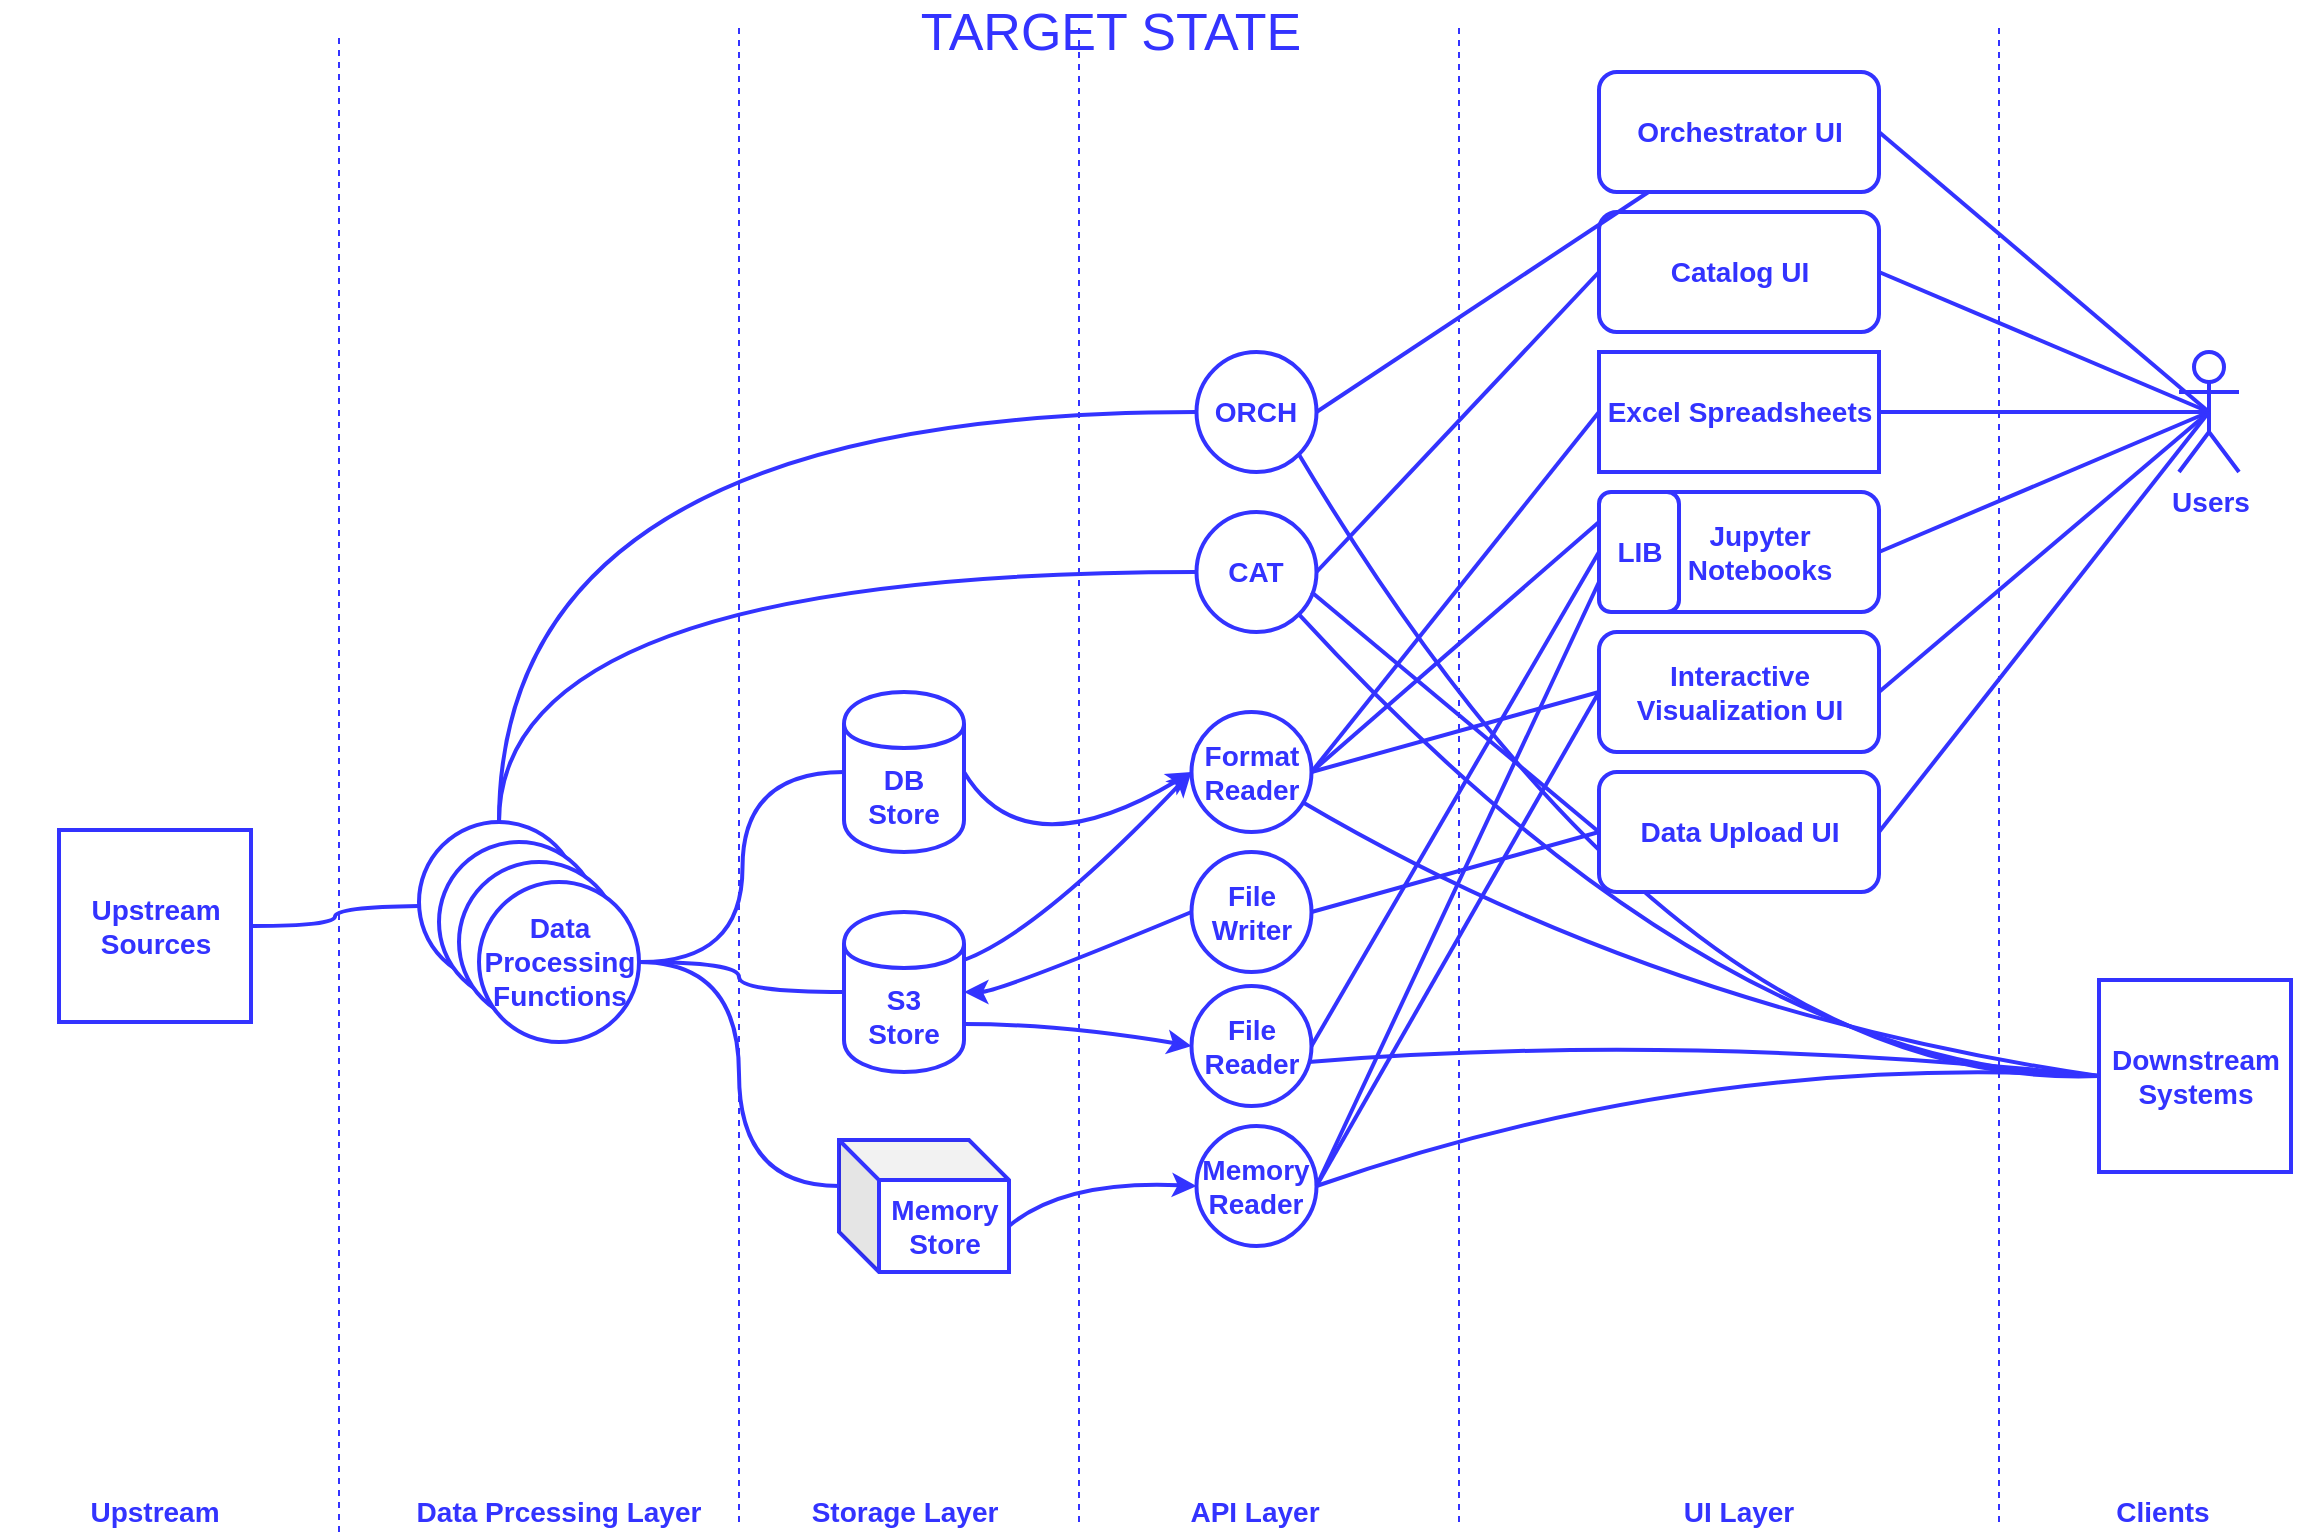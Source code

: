 <mxfile version="12.9.11" type="github">
  <diagram id="r2NSekNp3wbSOlfvAG0S" name="Page-1">
    <mxGraphModel dx="1667" dy="930" grid="1" gridSize="10" guides="1" tooltips="1" connect="1" arrows="1" fold="1" page="1" pageScale="1" pageWidth="1169" pageHeight="827" math="0" shadow="0">
      <root>
        <mxCell id="0" />
        <mxCell id="1" parent="0" />
        <mxCell id="Jqj_em_PHmAIY5iKjUlL-1" value="&lt;div&gt;&lt;font style=&quot;font-size: 14px&quot; color=&quot;#3333FF&quot;&gt;&lt;b&gt;S3 &lt;br&gt;&lt;/b&gt;&lt;/font&gt;&lt;/div&gt;&lt;div&gt;&lt;font style=&quot;font-size: 14px&quot; color=&quot;#3333FF&quot;&gt;&lt;b&gt;Store&lt;/b&gt;&lt;/font&gt;&lt;/div&gt;" style="shape=cylinder;whiteSpace=wrap;html=1;boundedLbl=1;backgroundOutline=1;strokeColor=#3333FF;strokeWidth=2;fillColor=#FFFFFF;" parent="1" vertex="1">
          <mxGeometry x="427" y="460" width="60" height="80" as="geometry" />
        </mxCell>
        <mxCell id="Jqj_em_PHmAIY5iKjUlL-2" value="&lt;div&gt;&lt;font style=&quot;font-size: 14px&quot; color=&quot;#3333FF&quot;&gt;&lt;b&gt;DB&lt;br&gt;&lt;/b&gt;&lt;/font&gt;&lt;/div&gt;&lt;div&gt;&lt;font style=&quot;font-size: 14px&quot; color=&quot;#3333FF&quot;&gt;&lt;b&gt;Store&lt;/b&gt;&lt;/font&gt;&lt;/div&gt;" style="shape=cylinder;whiteSpace=wrap;html=1;boundedLbl=1;backgroundOutline=1;strokeColor=#3333FF;strokeWidth=2;fillColor=#FFFFFF;" parent="1" vertex="1">
          <mxGeometry x="427" y="350" width="60" height="80" as="geometry" />
        </mxCell>
        <mxCell id="Jqj_em_PHmAIY5iKjUlL-3" value="&lt;div&gt;&lt;font style=&quot;font-size: 14px&quot;&gt;&lt;b&gt;&lt;font style=&quot;font-size: 14px&quot; color=&quot;#3333FF&quot;&gt;Format&lt;br&gt;&lt;/font&gt;&lt;/b&gt;&lt;/font&gt;&lt;/div&gt;&lt;div&gt;&lt;font style=&quot;font-size: 14px&quot;&gt;&lt;b&gt;&lt;font style=&quot;font-size: 14px&quot; color=&quot;#3333FF&quot;&gt;Reader &lt;br&gt;&lt;/font&gt;&lt;/b&gt;&lt;/font&gt;&lt;/div&gt;" style="ellipse;whiteSpace=wrap;html=1;aspect=fixed;strokeColor=#3333FF;strokeWidth=2;fillColor=#FFFFFF;" parent="1" vertex="1">
          <mxGeometry x="600.75" y="360" width="60" height="60" as="geometry" />
        </mxCell>
        <mxCell id="Jqj_em_PHmAIY5iKjUlL-4" value="&lt;div style=&quot;font-size: 14px&quot;&gt;&lt;font style=&quot;font-size: 14px&quot;&gt;&lt;b&gt;&lt;font style=&quot;font-size: 14px&quot; color=&quot;#3333FF&quot;&gt;Memory&lt;/font&gt;&lt;/b&gt;&lt;/font&gt;&lt;/div&gt;&lt;div style=&quot;font-size: 14px&quot;&gt;&lt;font style=&quot;font-size: 14px&quot;&gt;&lt;b&gt;&lt;font style=&quot;font-size: 14px&quot; color=&quot;#3333FF&quot;&gt;Store&lt;br&gt;&lt;/font&gt;&lt;/b&gt;&lt;/font&gt;&lt;/div&gt;" style="shape=cube;whiteSpace=wrap;html=1;boundedLbl=1;backgroundOutline=1;darkOpacity=0.05;darkOpacity2=0.1;strokeColor=#3333FF;strokeWidth=2;fillColor=#FFFFFF;" parent="1" vertex="1">
          <mxGeometry x="424.5" y="574" width="85" height="66" as="geometry" />
        </mxCell>
        <mxCell id="Jqj_em_PHmAIY5iKjUlL-5" value="&lt;div&gt;&lt;font style=&quot;font-size: 14px&quot;&gt;&lt;b&gt;&lt;font style=&quot;font-size: 14px&quot; color=&quot;#3333FF&quot;&gt;File&lt;/font&gt;&lt;/b&gt;&lt;/font&gt;&lt;/div&gt;&lt;div&gt;&lt;font style=&quot;font-size: 14px&quot;&gt;&lt;b&gt;&lt;font style=&quot;font-size: 14px&quot; color=&quot;#3333FF&quot;&gt;Reader&lt;/font&gt;&lt;/b&gt;&lt;/font&gt;&lt;/div&gt;" style="ellipse;whiteSpace=wrap;html=1;aspect=fixed;strokeColor=#3333FF;strokeWidth=2;fillColor=#FFFFFF;" parent="1" vertex="1">
          <mxGeometry x="600.75" y="497" width="60" height="60" as="geometry" />
        </mxCell>
        <mxCell id="Jqj_em_PHmAIY5iKjUlL-6" value="&lt;div&gt;&lt;font style=&quot;font-size: 14px&quot;&gt;&lt;b&gt;&lt;font style=&quot;font-size: 14px&quot; color=&quot;#3333FF&quot;&gt;Memory&lt;/font&gt;&lt;/b&gt;&lt;/font&gt;&lt;/div&gt;&lt;div&gt;&lt;font style=&quot;font-size: 14px&quot;&gt;&lt;b&gt;&lt;font style=&quot;font-size: 14px&quot; color=&quot;#3333FF&quot;&gt;Reader&lt;/font&gt;&lt;/b&gt;&lt;/font&gt;&lt;/div&gt;" style="ellipse;whiteSpace=wrap;html=1;aspect=fixed;strokeColor=#3333FF;strokeWidth=2;fillColor=#FFFFFF;" parent="1" vertex="1">
          <mxGeometry x="603.25" y="567" width="60" height="60" as="geometry" />
        </mxCell>
        <mxCell id="Jqj_em_PHmAIY5iKjUlL-7" value="" style="endArrow=classic;html=1;exitX=1;exitY=0.5;exitDx=0;exitDy=0;entryX=0;entryY=0.5;entryDx=0;entryDy=0;strokeColor=#3333FF;strokeWidth=2;curved=1;" parent="1" source="Jqj_em_PHmAIY5iKjUlL-2" target="Jqj_em_PHmAIY5iKjUlL-3" edge="1">
          <mxGeometry width="50" height="50" relative="1" as="geometry">
            <mxPoint x="587" y="630" as="sourcePoint" />
            <mxPoint x="637" y="580" as="targetPoint" />
            <Array as="points">
              <mxPoint x="517" y="440" />
            </Array>
          </mxGeometry>
        </mxCell>
        <mxCell id="Jqj_em_PHmAIY5iKjUlL-8" value="" style="endArrow=classic;html=1;exitX=1;exitY=0.3;exitDx=0;exitDy=0;entryX=0;entryY=0.5;entryDx=0;entryDy=0;strokeColor=#3333FF;strokeWidth=2;curved=1;" parent="1" source="Jqj_em_PHmAIY5iKjUlL-1" target="Jqj_em_PHmAIY5iKjUlL-3" edge="1">
          <mxGeometry width="50" height="50" relative="1" as="geometry">
            <mxPoint x="497" y="400" as="sourcePoint" />
            <mxPoint x="577" y="480" as="targetPoint" />
            <Array as="points">
              <mxPoint x="524.5" y="470" />
            </Array>
          </mxGeometry>
        </mxCell>
        <mxCell id="Jqj_em_PHmAIY5iKjUlL-10" value="" style="endArrow=classic;html=1;exitX=1;exitY=0.7;exitDx=0;exitDy=0;entryX=0;entryY=0.5;entryDx=0;entryDy=0;strokeColor=#3333FF;strokeWidth=2;curved=1;" parent="1" source="Jqj_em_PHmAIY5iKjUlL-1" target="Jqj_em_PHmAIY5iKjUlL-5" edge="1">
          <mxGeometry width="50" height="50" relative="1" as="geometry">
            <mxPoint x="497" y="500" as="sourcePoint" />
            <mxPoint x="577" y="480" as="targetPoint" />
            <Array as="points">
              <mxPoint x="534.5" y="516" />
            </Array>
          </mxGeometry>
        </mxCell>
        <mxCell id="Jqj_em_PHmAIY5iKjUlL-13" value="" style="endArrow=classic;html=1;exitX=0;exitY=0;exitDx=85;exitDy=43;entryX=0;entryY=0.5;entryDx=0;entryDy=0;strokeColor=#3333FF;strokeWidth=2;exitPerimeter=0;curved=1;" parent="1" source="Jqj_em_PHmAIY5iKjUlL-4" target="Jqj_em_PHmAIY5iKjUlL-6" edge="1">
          <mxGeometry width="50" height="50" relative="1" as="geometry">
            <mxPoint x="497" y="530" as="sourcePoint" />
            <mxPoint x="597" y="524" as="targetPoint" />
            <Array as="points">
              <mxPoint x="537" y="594" />
            </Array>
          </mxGeometry>
        </mxCell>
        <mxCell id="Jqj_em_PHmAIY5iKjUlL-14" value="&lt;font color=&quot;#3333FF&quot;&gt;&lt;b&gt;&lt;font style=&quot;font-size: 14px&quot;&gt;ORCH&lt;/font&gt;&lt;/b&gt;&lt;/font&gt;" style="ellipse;whiteSpace=wrap;html=1;aspect=fixed;strokeColor=#3333FF;strokeWidth=2;fillColor=#FFFFFF;" parent="1" vertex="1">
          <mxGeometry x="603.25" y="180" width="60" height="60" as="geometry" />
        </mxCell>
        <mxCell id="Jqj_em_PHmAIY5iKjUlL-15" value="&lt;div&gt;&lt;font style=&quot;font-size: 14px&quot;&gt;&lt;b&gt;&lt;font style=&quot;font-size: 14px&quot; color=&quot;#3333FF&quot;&gt;CAT&lt;/font&gt;&lt;/b&gt;&lt;/font&gt;&lt;/div&gt;" style="ellipse;whiteSpace=wrap;html=1;aspect=fixed;strokeColor=#3333FF;strokeWidth=2;fillColor=#FFFFFF;" parent="1" vertex="1">
          <mxGeometry x="603.25" y="260" width="60" height="60" as="geometry" />
        </mxCell>
        <mxCell id="Jqj_em_PHmAIY5iKjUlL-16" value="&lt;font color=&quot;#3333FF&quot;&gt;&lt;b&gt;&lt;font style=&quot;font-size: 14px&quot;&gt;Orchestrator UI&lt;/font&gt;&lt;/b&gt;&lt;/font&gt;" style="rounded=1;whiteSpace=wrap;html=1;strokeColor=#3333FF;strokeWidth=2;fillColor=#FFFFFF;" parent="1" vertex="1">
          <mxGeometry x="804.5" y="40" width="140" height="60" as="geometry" />
        </mxCell>
        <mxCell id="Jqj_em_PHmAIY5iKjUlL-17" value="&lt;font color=&quot;#3333FF&quot;&gt;&lt;b&gt;&lt;font style=&quot;font-size: 14px&quot;&gt;Catalog UI&lt;/font&gt;&lt;/b&gt;&lt;/font&gt;" style="rounded=1;whiteSpace=wrap;html=1;strokeColor=#3333FF;strokeWidth=2;fillColor=#FFFFFF;" parent="1" vertex="1">
          <mxGeometry x="804.5" y="110" width="140" height="60" as="geometry" />
        </mxCell>
        <mxCell id="Jqj_em_PHmAIY5iKjUlL-18" value="&lt;font size=&quot;1&quot; color=&quot;#3333FF&quot;&gt;&lt;b style=&quot;font-size: 14px&quot;&gt;Users&lt;/b&gt;&lt;/font&gt;" style="shape=umlActor;verticalLabelPosition=bottom;labelBackgroundColor=#ffffff;verticalAlign=top;html=1;strokeColor=#3333FF;strokeWidth=2;fillColor=#FFFFFF;" parent="1" vertex="1">
          <mxGeometry x="1094.5" y="180" width="30" height="60" as="geometry" />
        </mxCell>
        <mxCell id="Jqj_em_PHmAIY5iKjUlL-19" value="" style="endArrow=none;html=1;strokeColor=#3333FF;strokeWidth=2;exitX=1;exitY=0.5;exitDx=0;exitDy=0;endFill=0;" parent="1" source="Jqj_em_PHmAIY5iKjUlL-14" target="Jqj_em_PHmAIY5iKjUlL-16" edge="1">
          <mxGeometry width="50" height="50" relative="1" as="geometry">
            <mxPoint x="654.5" y="640" as="sourcePoint" />
            <mxPoint x="704.5" y="590" as="targetPoint" />
          </mxGeometry>
        </mxCell>
        <mxCell id="Jqj_em_PHmAIY5iKjUlL-20" value="" style="endArrow=none;html=1;strokeColor=#3333FF;strokeWidth=2;exitX=1;exitY=0.5;exitDx=0;exitDy=0;entryX=0;entryY=0.5;entryDx=0;entryDy=0;endFill=0;" parent="1" source="Jqj_em_PHmAIY5iKjUlL-15" target="Jqj_em_PHmAIY5iKjUlL-17" edge="1">
          <mxGeometry width="50" height="50" relative="1" as="geometry">
            <mxPoint x="657" y="230" as="sourcePoint" />
            <mxPoint x="717" y="230" as="targetPoint" />
          </mxGeometry>
        </mxCell>
        <mxCell id="Jqj_em_PHmAIY5iKjUlL-21" value="" style="endArrow=none;html=1;strokeColor=#3333FF;strokeWidth=2;exitX=1;exitY=0.5;exitDx=0;exitDy=0;entryX=0.5;entryY=0.5;entryDx=0;entryDy=0;entryPerimeter=0;" parent="1" source="Jqj_em_PHmAIY5iKjUlL-16" target="Jqj_em_PHmAIY5iKjUlL-18" edge="1">
          <mxGeometry width="50" height="50" relative="1" as="geometry">
            <mxPoint x="654.5" y="640" as="sourcePoint" />
            <mxPoint x="704.5" y="590" as="targetPoint" />
          </mxGeometry>
        </mxCell>
        <mxCell id="Jqj_em_PHmAIY5iKjUlL-22" value="" style="endArrow=none;html=1;strokeColor=#3333FF;strokeWidth=2;exitX=1;exitY=0.5;exitDx=0;exitDy=0;entryX=0.5;entryY=0.5;entryDx=0;entryDy=0;entryPerimeter=0;" parent="1" source="Jqj_em_PHmAIY5iKjUlL-17" target="Jqj_em_PHmAIY5iKjUlL-18" edge="1">
          <mxGeometry width="50" height="50" relative="1" as="geometry">
            <mxPoint x="837" y="230" as="sourcePoint" />
            <mxPoint x="1014.5" y="258" as="targetPoint" />
          </mxGeometry>
        </mxCell>
        <mxCell id="Jqj_em_PHmAIY5iKjUlL-23" value="&lt;font style=&quot;font-size: 14px&quot; color=&quot;#3333FF&quot;&gt;&lt;b&gt;Interactive Visualization UI&lt;br&gt;&lt;/b&gt;&lt;/font&gt;" style="rounded=1;whiteSpace=wrap;html=1;strokeColor=#3333FF;strokeWidth=2;fillColor=#FFFFFF;" parent="1" vertex="1">
          <mxGeometry x="804.5" y="320" width="140" height="60" as="geometry" />
        </mxCell>
        <mxCell id="Jqj_em_PHmAIY5iKjUlL-24" value="&lt;font style=&quot;font-size: 14px&quot; color=&quot;#3333FF&quot;&gt;&lt;b&gt;Jupyter Notebooks&lt;/b&gt;&lt;/font&gt;" style="rounded=1;whiteSpace=wrap;html=1;strokeColor=#3333FF;strokeWidth=2;fillColor=#FFFFFF;" parent="1" vertex="1">
          <mxGeometry x="824.5" y="250" width="120" height="60" as="geometry" />
        </mxCell>
        <mxCell id="Jqj_em_PHmAIY5iKjUlL-25" value="&lt;font color=&quot;#3333FF&quot;&gt;&lt;b&gt;&lt;font style=&quot;font-size: 14px&quot;&gt;LIB&lt;/font&gt;&lt;/b&gt;&lt;/font&gt;" style="rounded=1;whiteSpace=wrap;html=1;strokeColor=#3333FF;strokeWidth=2;fillColor=#FFFFFF;" parent="1" vertex="1">
          <mxGeometry x="804.5" y="250" width="40" height="60" as="geometry" />
        </mxCell>
        <mxCell id="Jqj_em_PHmAIY5iKjUlL-27" value="" style="endArrow=none;html=1;strokeColor=#3333FF;strokeWidth=2;exitX=1;exitY=0.5;exitDx=0;exitDy=0;entryX=0;entryY=0.5;entryDx=0;entryDy=0;endFill=0;" parent="1" source="Jqj_em_PHmAIY5iKjUlL-5" target="Jqj_em_PHmAIY5iKjUlL-25" edge="1">
          <mxGeometry width="50" height="50" relative="1" as="geometry">
            <mxPoint x="654.5" y="620" as="sourcePoint" />
            <mxPoint x="704.5" y="570" as="targetPoint" />
          </mxGeometry>
        </mxCell>
        <mxCell id="Jqj_em_PHmAIY5iKjUlL-28" value="" style="endArrow=none;html=1;strokeColor=#3333FF;strokeWidth=2;exitX=1;exitY=0.5;exitDx=0;exitDy=0;entryX=0;entryY=0.75;entryDx=0;entryDy=0;endFill=0;" parent="1" source="Jqj_em_PHmAIY5iKjUlL-6" target="Jqj_em_PHmAIY5iKjUlL-25" edge="1">
          <mxGeometry width="50" height="50" relative="1" as="geometry">
            <mxPoint x="657" y="510" as="sourcePoint" />
            <mxPoint x="704.5" y="520" as="targetPoint" />
          </mxGeometry>
        </mxCell>
        <mxCell id="Jqj_em_PHmAIY5iKjUlL-30" value="" style="endArrow=none;html=1;strokeColor=#3333FF;strokeWidth=2;entryX=0;entryY=0.25;entryDx=0;entryDy=0;exitX=1;exitY=0.5;exitDx=0;exitDy=0;endFill=0;" parent="1" source="Jqj_em_PHmAIY5iKjUlL-3" target="Jqj_em_PHmAIY5iKjUlL-25" edge="1">
          <mxGeometry width="50" height="50" relative="1" as="geometry">
            <mxPoint x="649.5" y="428" as="sourcePoint" />
            <mxPoint x="704.5" y="570" as="targetPoint" />
          </mxGeometry>
        </mxCell>
        <mxCell id="Jqj_em_PHmAIY5iKjUlL-31" value="" style="endArrow=none;html=1;strokeColor=#3333FF;strokeWidth=2;exitX=1;exitY=0.5;exitDx=0;exitDy=0;entryX=0;entryY=0.5;entryDx=0;entryDy=0;endFill=0;" parent="1" source="Jqj_em_PHmAIY5iKjUlL-3" target="Jqj_em_PHmAIY5iKjUlL-23" edge="1">
          <mxGeometry width="50" height="50" relative="1" as="geometry">
            <mxPoint x="654.5" y="620" as="sourcePoint" />
            <mxPoint x="704.5" y="570" as="targetPoint" />
          </mxGeometry>
        </mxCell>
        <mxCell id="Jqj_em_PHmAIY5iKjUlL-32" value="" style="endArrow=none;html=1;strokeColor=#3333FF;strokeWidth=2;exitX=1;exitY=0.5;exitDx=0;exitDy=0;entryX=0;entryY=0.5;entryDx=0;entryDy=0;endFill=0;" parent="1" source="Jqj_em_PHmAIY5iKjUlL-6" target="Jqj_em_PHmAIY5iKjUlL-23" edge="1">
          <mxGeometry width="50" height="50" relative="1" as="geometry">
            <mxPoint x="654.5" y="620" as="sourcePoint" />
            <mxPoint x="704.5" y="570" as="targetPoint" />
          </mxGeometry>
        </mxCell>
        <mxCell id="Jqj_em_PHmAIY5iKjUlL-34" value="&lt;font size=&quot;1&quot; color=&quot;#3333FF&quot;&gt;&lt;b style=&quot;font-size: 14px&quot;&gt;Excel Spreadsheets&lt;/b&gt;&lt;/font&gt;" style="rounded=0;whiteSpace=wrap;html=1;strokeColor=#3333FF;strokeWidth=2;fillColor=#FFFFFF;" parent="1" vertex="1">
          <mxGeometry x="804.5" y="180" width="140" height="60" as="geometry" />
        </mxCell>
        <mxCell id="Jqj_em_PHmAIY5iKjUlL-35" value="" style="endArrow=none;html=1;strokeColor=#3333FF;strokeWidth=2;exitX=1;exitY=0.5;exitDx=0;exitDy=0;entryX=0;entryY=0.5;entryDx=0;entryDy=0;endFill=0;" parent="1" source="Jqj_em_PHmAIY5iKjUlL-3" target="Jqj_em_PHmAIY5iKjUlL-34" edge="1">
          <mxGeometry width="50" height="50" relative="1" as="geometry">
            <mxPoint x="654.5" y="620" as="sourcePoint" />
            <mxPoint x="704.5" y="570" as="targetPoint" />
          </mxGeometry>
        </mxCell>
        <mxCell id="Jqj_em_PHmAIY5iKjUlL-37" value="" style="endArrow=none;html=1;strokeColor=#3333FF;strokeWidth=2;entryX=1;entryY=0.5;entryDx=0;entryDy=0;exitX=0.5;exitY=0.5;exitDx=0;exitDy=0;exitPerimeter=0;" parent="1" source="Jqj_em_PHmAIY5iKjUlL-18" target="Jqj_em_PHmAIY5iKjUlL-34" edge="1">
          <mxGeometry width="50" height="50" relative="1" as="geometry">
            <mxPoint x="654.5" y="620" as="sourcePoint" />
            <mxPoint x="704.5" y="570" as="targetPoint" />
          </mxGeometry>
        </mxCell>
        <mxCell id="Jqj_em_PHmAIY5iKjUlL-38" value="" style="endArrow=none;html=1;strokeColor=#3333FF;strokeWidth=2;entryX=1;entryY=0.5;entryDx=0;entryDy=0;exitX=0.5;exitY=0.5;exitDx=0;exitDy=0;exitPerimeter=0;" parent="1" target="Jqj_em_PHmAIY5iKjUlL-24" edge="1" source="Jqj_em_PHmAIY5iKjUlL-18">
          <mxGeometry width="50" height="50" relative="1" as="geometry">
            <mxPoint x="1094.5" y="410" as="sourcePoint" />
            <mxPoint x="894.5" y="420" as="targetPoint" />
          </mxGeometry>
        </mxCell>
        <mxCell id="Jqj_em_PHmAIY5iKjUlL-39" value="" style="endArrow=none;html=1;strokeColor=#3333FF;strokeWidth=2;entryX=1;entryY=0.5;entryDx=0;entryDy=0;exitX=0.5;exitY=0.5;exitDx=0;exitDy=0;exitPerimeter=0;" parent="1" target="Jqj_em_PHmAIY5iKjUlL-23" edge="1" source="Jqj_em_PHmAIY5iKjUlL-18">
          <mxGeometry width="50" height="50" relative="1" as="geometry">
            <mxPoint x="1104.5" y="330" as="sourcePoint" />
            <mxPoint x="904.5" y="430" as="targetPoint" />
          </mxGeometry>
        </mxCell>
        <mxCell id="fJw50IXRXmYTmHG4fuBE-7" value="&lt;div&gt;&lt;font size=&quot;1&quot; color=&quot;#3333FF&quot;&gt;&lt;b style=&quot;font-size: 14px&quot;&gt;Downstream&lt;/b&gt;&lt;/font&gt;&lt;/div&gt;&lt;div&gt;&lt;font size=&quot;1&quot; color=&quot;#3333FF&quot;&gt;&lt;b style=&quot;font-size: 14px&quot;&gt;Systems&lt;/b&gt;&lt;/font&gt;&lt;/div&gt;" style="whiteSpace=wrap;html=1;aspect=fixed;strokeColor=#3333FF;strokeWidth=2;fillColor=#FFFFFF;" vertex="1" parent="1">
          <mxGeometry x="1054.5" y="494" width="96" height="96" as="geometry" />
        </mxCell>
        <mxCell id="fJw50IXRXmYTmHG4fuBE-11" value="" style="endArrow=none;html=1;strokeColor=#3333FF;strokeWidth=2;entryX=0;entryY=0.5;entryDx=0;entryDy=0;curved=1;endFill=0;" edge="1" parent="1" source="Jqj_em_PHmAIY5iKjUlL-3" target="fJw50IXRXmYTmHG4fuBE-7">
          <mxGeometry width="50" height="50" relative="1" as="geometry">
            <mxPoint x="624.5" y="500" as="sourcePoint" />
            <mxPoint x="674.5" y="450" as="targetPoint" />
            <Array as="points">
              <mxPoint x="834.5" y="510" />
            </Array>
          </mxGeometry>
        </mxCell>
        <mxCell id="fJw50IXRXmYTmHG4fuBE-12" value="" style="endArrow=none;html=1;strokeColor=#3333FF;strokeWidth=2;entryX=0;entryY=0.5;entryDx=0;entryDy=0;curved=1;exitX=0.975;exitY=0.633;exitDx=0;exitDy=0;exitPerimeter=0;endFill=0;" edge="1" parent="1" source="Jqj_em_PHmAIY5iKjUlL-5" target="fJw50IXRXmYTmHG4fuBE-7">
          <mxGeometry width="50" height="50" relative="1" as="geometry">
            <mxPoint x="651.811" y="432.414" as="sourcePoint" />
            <mxPoint x="1064.5" y="549" as="targetPoint" />
            <Array as="points">
              <mxPoint x="844.5" y="520" />
            </Array>
          </mxGeometry>
        </mxCell>
        <mxCell id="fJw50IXRXmYTmHG4fuBE-13" value="" style="endArrow=none;html=1;strokeColor=#3333FF;strokeWidth=2;entryX=0;entryY=0.5;entryDx=0;entryDy=0;curved=1;exitX=1;exitY=0.5;exitDx=0;exitDy=0;endFill=0;" edge="1" parent="1" source="Jqj_em_PHmAIY5iKjUlL-6" target="fJw50IXRXmYTmHG4fuBE-7">
          <mxGeometry width="50" height="50" relative="1" as="geometry">
            <mxPoint x="661.811" y="442.414" as="sourcePoint" />
            <mxPoint x="1074.5" y="559" as="targetPoint" />
            <Array as="points">
              <mxPoint x="854.5" y="530" />
            </Array>
          </mxGeometry>
        </mxCell>
        <mxCell id="fJw50IXRXmYTmHG4fuBE-14" value="" style="endArrow=none;html=1;strokeColor=#3333FF;strokeWidth=2;curved=1;exitX=1;exitY=1;exitDx=0;exitDy=0;entryX=0;entryY=0.5;entryDx=0;entryDy=0;endFill=0;" edge="1" parent="1" source="Jqj_em_PHmAIY5iKjUlL-15" target="fJw50IXRXmYTmHG4fuBE-7">
          <mxGeometry width="50" height="50" relative="1" as="geometry">
            <mxPoint x="671.811" y="452.414" as="sourcePoint" />
            <mxPoint x="1044.5" y="540" as="targetPoint" />
            <Array as="points">
              <mxPoint x="864.5" y="540" />
            </Array>
          </mxGeometry>
        </mxCell>
        <mxCell id="fJw50IXRXmYTmHG4fuBE-15" value="" style="endArrow=none;html=1;strokeColor=#3333FF;strokeWidth=2;curved=1;exitX=1;exitY=1;exitDx=0;exitDy=0;entryX=0;entryY=0.5;entryDx=0;entryDy=0;endFill=0;" edge="1" parent="1" source="Jqj_em_PHmAIY5iKjUlL-14" target="fJw50IXRXmYTmHG4fuBE-7">
          <mxGeometry width="50" height="50" relative="1" as="geometry">
            <mxPoint x="681.811" y="462.414" as="sourcePoint" />
            <mxPoint x="1044.5" y="540" as="targetPoint" />
            <Array as="points">
              <mxPoint x="844.5" y="550" />
            </Array>
          </mxGeometry>
        </mxCell>
        <mxCell id="fJw50IXRXmYTmHG4fuBE-22" value="&lt;font style=&quot;font-size: 14px&quot; color=&quot;#3333FF&quot;&gt;&lt;b&gt;Data Upload UI&lt;br&gt;&lt;/b&gt;&lt;/font&gt;" style="rounded=1;whiteSpace=wrap;html=1;strokeColor=#3333FF;strokeWidth=2;fillColor=#FFFFFF;" vertex="1" parent="1">
          <mxGeometry x="804.5" y="390" width="140" height="60" as="geometry" />
        </mxCell>
        <mxCell id="fJw50IXRXmYTmHG4fuBE-23" value="&lt;div&gt;&lt;font style=&quot;font-size: 14px&quot;&gt;&lt;b&gt;&lt;font style=&quot;font-size: 14px&quot; color=&quot;#3333FF&quot;&gt;File Writer&lt;br&gt;&lt;/font&gt;&lt;/b&gt;&lt;/font&gt;&lt;/div&gt;" style="ellipse;whiteSpace=wrap;html=1;aspect=fixed;strokeColor=#3333FF;strokeWidth=2;fillColor=#FFFFFF;" vertex="1" parent="1">
          <mxGeometry x="600.75" y="430" width="60" height="60" as="geometry" />
        </mxCell>
        <mxCell id="fJw50IXRXmYTmHG4fuBE-24" value="" style="endArrow=classic;html=1;strokeColor=#3333FF;strokeWidth=2;exitX=0;exitY=0.5;exitDx=0;exitDy=0;entryX=1;entryY=0.5;entryDx=0;entryDy=0;curved=1;" edge="1" parent="1" source="fJw50IXRXmYTmHG4fuBE-23" target="Jqj_em_PHmAIY5iKjUlL-1">
          <mxGeometry width="50" height="50" relative="1" as="geometry">
            <mxPoint x="624.5" y="500" as="sourcePoint" />
            <mxPoint x="674.5" y="450" as="targetPoint" />
            <Array as="points">
              <mxPoint x="504.5" y="500" />
            </Array>
          </mxGeometry>
        </mxCell>
        <mxCell id="fJw50IXRXmYTmHG4fuBE-25" value="" style="endArrow=none;html=1;strokeColor=#3333FF;strokeWidth=2;entryX=0;entryY=0.5;entryDx=0;entryDy=0;exitX=1;exitY=0.5;exitDx=0;exitDy=0;" edge="1" parent="1" source="fJw50IXRXmYTmHG4fuBE-23" target="fJw50IXRXmYTmHG4fuBE-22">
          <mxGeometry width="50" height="50" relative="1" as="geometry">
            <mxPoint x="624.5" y="500" as="sourcePoint" />
            <mxPoint x="674.5" y="450" as="targetPoint" />
          </mxGeometry>
        </mxCell>
        <mxCell id="fJw50IXRXmYTmHG4fuBE-26" value="" style="endArrow=none;html=1;strokeColor=#3333FF;strokeWidth=2;entryX=0;entryY=0.5;entryDx=0;entryDy=0;exitX=0.958;exitY=0.667;exitDx=0;exitDy=0;exitPerimeter=0;" edge="1" parent="1" source="Jqj_em_PHmAIY5iKjUlL-15" target="fJw50IXRXmYTmHG4fuBE-22">
          <mxGeometry width="50" height="50" relative="1" as="geometry">
            <mxPoint x="624.5" y="500" as="sourcePoint" />
            <mxPoint x="674.5" y="450" as="targetPoint" />
          </mxGeometry>
        </mxCell>
        <mxCell id="fJw50IXRXmYTmHG4fuBE-36" style="edgeStyle=orthogonalEdgeStyle;curved=1;orthogonalLoop=1;jettySize=auto;html=1;exitX=0.5;exitY=0;exitDx=0;exitDy=0;entryX=0;entryY=0.5;entryDx=0;entryDy=0;endArrow=none;endFill=0;strokeColor=#3333FF;strokeWidth=2;" edge="1" parent="1" source="fJw50IXRXmYTmHG4fuBE-27" target="Jqj_em_PHmAIY5iKjUlL-14">
          <mxGeometry relative="1" as="geometry" />
        </mxCell>
        <mxCell id="fJw50IXRXmYTmHG4fuBE-38" style="edgeStyle=orthogonalEdgeStyle;curved=1;orthogonalLoop=1;jettySize=auto;html=1;exitX=0.5;exitY=0;exitDx=0;exitDy=0;entryX=0;entryY=0.5;entryDx=0;entryDy=0;endArrow=none;endFill=0;strokeColor=#3333FF;strokeWidth=2;" edge="1" parent="1" source="fJw50IXRXmYTmHG4fuBE-27" target="Jqj_em_PHmAIY5iKjUlL-15">
          <mxGeometry relative="1" as="geometry" />
        </mxCell>
        <mxCell id="fJw50IXRXmYTmHG4fuBE-27" value="" style="ellipse;whiteSpace=wrap;html=1;aspect=fixed;strokeColor=#3333FF;strokeWidth=2;fillColor=#FFFFFF;" vertex="1" parent="1">
          <mxGeometry x="214.5" y="415" width="80" height="80" as="geometry" />
        </mxCell>
        <mxCell id="fJw50IXRXmYTmHG4fuBE-28" value="" style="ellipse;whiteSpace=wrap;html=1;aspect=fixed;strokeColor=#3333FF;strokeWidth=2;fillColor=#FFFFFF;" vertex="1" parent="1">
          <mxGeometry x="224.5" y="425" width="80" height="80" as="geometry" />
        </mxCell>
        <mxCell id="fJw50IXRXmYTmHG4fuBE-29" value="" style="ellipse;whiteSpace=wrap;html=1;aspect=fixed;strokeColor=#3333FF;strokeWidth=2;fillColor=#FFFFFF;" vertex="1" parent="1">
          <mxGeometry x="234.5" y="435" width="80" height="80" as="geometry" />
        </mxCell>
        <mxCell id="fJw50IXRXmYTmHG4fuBE-32" style="edgeStyle=orthogonalEdgeStyle;curved=1;orthogonalLoop=1;jettySize=auto;html=1;entryX=0;entryY=0.5;entryDx=0;entryDy=0;endArrow=none;endFill=0;strokeColor=#3333FF;strokeWidth=2;" edge="1" parent="1" target="Jqj_em_PHmAIY5iKjUlL-2">
          <mxGeometry relative="1" as="geometry">
            <mxPoint x="324.5" y="485" as="sourcePoint" />
          </mxGeometry>
        </mxCell>
        <mxCell id="fJw50IXRXmYTmHG4fuBE-33" style="edgeStyle=orthogonalEdgeStyle;curved=1;orthogonalLoop=1;jettySize=auto;html=1;exitX=1;exitY=0.5;exitDx=0;exitDy=0;entryX=0;entryY=0.5;entryDx=0;entryDy=0;endArrow=none;endFill=0;strokeColor=#3333FF;strokeWidth=2;" edge="1" parent="1" source="fJw50IXRXmYTmHG4fuBE-30" target="Jqj_em_PHmAIY5iKjUlL-1">
          <mxGeometry relative="1" as="geometry">
            <Array as="points">
              <mxPoint x="374.5" y="485" />
              <mxPoint x="374.5" y="500" />
            </Array>
          </mxGeometry>
        </mxCell>
        <mxCell id="fJw50IXRXmYTmHG4fuBE-34" style="edgeStyle=orthogonalEdgeStyle;curved=1;orthogonalLoop=1;jettySize=auto;html=1;exitX=1;exitY=0.5;exitDx=0;exitDy=0;entryX=0;entryY=0;entryDx=0;entryDy=23;entryPerimeter=0;endArrow=none;endFill=0;strokeColor=#3333FF;strokeWidth=2;" edge="1" parent="1" source="fJw50IXRXmYTmHG4fuBE-30" target="Jqj_em_PHmAIY5iKjUlL-4">
          <mxGeometry relative="1" as="geometry" />
        </mxCell>
        <mxCell id="fJw50IXRXmYTmHG4fuBE-30" value="&lt;div&gt;&lt;font size=&quot;1&quot; color=&quot;#3333FF&quot;&gt;&lt;b style=&quot;font-size: 14px&quot;&gt;Data Processing&lt;/b&gt;&lt;/font&gt;&lt;/div&gt;&lt;div&gt;&lt;font size=&quot;1&quot; color=&quot;#3333FF&quot;&gt;&lt;b style=&quot;font-size: 14px&quot;&gt;Functions&lt;/b&gt;&lt;/font&gt;&lt;/div&gt;" style="ellipse;whiteSpace=wrap;html=1;aspect=fixed;strokeColor=#3333FF;strokeWidth=2;fillColor=#FFFFFF;" vertex="1" parent="1">
          <mxGeometry x="244.5" y="445" width="80" height="80" as="geometry" />
        </mxCell>
        <mxCell id="fJw50IXRXmYTmHG4fuBE-41" style="edgeStyle=orthogonalEdgeStyle;curved=1;orthogonalLoop=1;jettySize=auto;html=1;exitX=1;exitY=0.5;exitDx=0;exitDy=0;endArrow=none;endFill=0;strokeColor=#3333FF;strokeWidth=2;" edge="1" parent="1" source="fJw50IXRXmYTmHG4fuBE-39">
          <mxGeometry relative="1" as="geometry">
            <mxPoint x="214.5" y="457" as="targetPoint" />
          </mxGeometry>
        </mxCell>
        <mxCell id="fJw50IXRXmYTmHG4fuBE-39" value="&lt;font style=&quot;font-size: 14px&quot; color=&quot;#3333FF&quot;&gt;&lt;b&gt;Upstream Sources&lt;/b&gt;&lt;/font&gt;" style="whiteSpace=wrap;html=1;aspect=fixed;strokeColor=#3333FF;strokeWidth=2;fillColor=#FFFFFF;" vertex="1" parent="1">
          <mxGeometry x="34.5" y="419" width="96" height="96" as="geometry" />
        </mxCell>
        <mxCell id="fJw50IXRXmYTmHG4fuBE-42" value="" style="endArrow=none;dashed=1;html=1;strokeColor=#3333FF;strokeWidth=1;" edge="1" parent="1">
          <mxGeometry width="50" height="50" relative="1" as="geometry">
            <mxPoint x="174.5" y="770" as="sourcePoint" />
            <mxPoint x="174.5" y="20" as="targetPoint" />
          </mxGeometry>
        </mxCell>
        <mxCell id="fJw50IXRXmYTmHG4fuBE-43" value="" style="endArrow=none;dashed=1;html=1;strokeColor=#3333FF;strokeWidth=1;" edge="1" parent="1">
          <mxGeometry width="50" height="50" relative="1" as="geometry">
            <mxPoint x="374.5" y="765" as="sourcePoint" />
            <mxPoint x="374.5" y="15" as="targetPoint" />
          </mxGeometry>
        </mxCell>
        <mxCell id="fJw50IXRXmYTmHG4fuBE-44" value="" style="endArrow=none;dashed=1;html=1;strokeColor=#3333FF;strokeWidth=1;" edge="1" parent="1">
          <mxGeometry width="50" height="50" relative="1" as="geometry">
            <mxPoint x="544.5" y="765" as="sourcePoint" />
            <mxPoint x="544.5" y="15" as="targetPoint" />
          </mxGeometry>
        </mxCell>
        <mxCell id="fJw50IXRXmYTmHG4fuBE-45" value="" style="endArrow=none;dashed=1;html=1;strokeColor=#3333FF;strokeWidth=1;" edge="1" parent="1">
          <mxGeometry width="50" height="50" relative="1" as="geometry">
            <mxPoint x="734.5" y="765" as="sourcePoint" />
            <mxPoint x="734.5" y="15" as="targetPoint" />
          </mxGeometry>
        </mxCell>
        <mxCell id="fJw50IXRXmYTmHG4fuBE-46" value="" style="endArrow=none;dashed=1;html=1;strokeColor=#3333FF;strokeWidth=1;" edge="1" parent="1">
          <mxGeometry width="50" height="50" relative="1" as="geometry">
            <mxPoint x="1004.5" y="765" as="sourcePoint" />
            <mxPoint x="1004.5" y="15" as="targetPoint" />
          </mxGeometry>
        </mxCell>
        <mxCell id="fJw50IXRXmYTmHG4fuBE-47" value="&lt;b&gt;&lt;font style=&quot;font-size: 14px&quot; color=&quot;#3333FF&quot;&gt;Data Prcessing Layer&lt;/font&gt;&lt;/b&gt;" style="text;html=1;strokeColor=none;fillColor=none;align=center;verticalAlign=middle;whiteSpace=wrap;rounded=0;" vertex="1" parent="1">
          <mxGeometry x="207" y="750" width="155" height="20" as="geometry" />
        </mxCell>
        <mxCell id="fJw50IXRXmYTmHG4fuBE-48" value="&lt;b&gt;&lt;font style=&quot;font-size: 14px&quot; color=&quot;#3333FF&quot;&gt;Storage Layer&lt;/font&gt;&lt;/b&gt;" style="text;html=1;strokeColor=none;fillColor=none;align=center;verticalAlign=middle;whiteSpace=wrap;rounded=0;" vertex="1" parent="1">
          <mxGeometry x="379.5" y="750" width="155" height="20" as="geometry" />
        </mxCell>
        <mxCell id="fJw50IXRXmYTmHG4fuBE-49" value="&lt;b&gt;&lt;font style=&quot;font-size: 14px&quot; color=&quot;#3333FF&quot;&gt;API Layer&lt;/font&gt;&lt;/b&gt;" style="text;html=1;strokeColor=none;fillColor=none;align=center;verticalAlign=middle;whiteSpace=wrap;rounded=0;" vertex="1" parent="1">
          <mxGeometry x="554.5" y="750" width="155" height="20" as="geometry" />
        </mxCell>
        <mxCell id="fJw50IXRXmYTmHG4fuBE-50" value="&lt;b&gt;&lt;font style=&quot;font-size: 14px&quot; color=&quot;#3333FF&quot;&gt;UI Layer&lt;/font&gt;&lt;/b&gt;" style="text;html=1;strokeColor=none;fillColor=none;align=center;verticalAlign=middle;whiteSpace=wrap;rounded=0;" vertex="1" parent="1">
          <mxGeometry x="797" y="750" width="155" height="20" as="geometry" />
        </mxCell>
        <mxCell id="fJw50IXRXmYTmHG4fuBE-51" value="&lt;b&gt;&lt;font style=&quot;font-size: 14px&quot; color=&quot;#3333FF&quot;&gt;Clients&lt;/font&gt;&lt;/b&gt;" style="text;html=1;strokeColor=none;fillColor=none;align=center;verticalAlign=middle;whiteSpace=wrap;rounded=0;" vertex="1" parent="1">
          <mxGeometry x="1008.5" y="750" width="155" height="20" as="geometry" />
        </mxCell>
        <mxCell id="fJw50IXRXmYTmHG4fuBE-54" value="&lt;font size=&quot;1&quot; color=&quot;#3333FF&quot;&gt;&lt;b style=&quot;font-size: 14px&quot;&gt;Upstream&lt;/b&gt;&lt;/font&gt;" style="text;html=1;strokeColor=none;fillColor=none;align=center;verticalAlign=middle;whiteSpace=wrap;rounded=0;" vertex="1" parent="1">
          <mxGeometry x="5" y="750" width="155" height="20" as="geometry" />
        </mxCell>
        <mxCell id="fJw50IXRXmYTmHG4fuBE-56" value="" style="endArrow=none;html=1;strokeColor=#3333FF;strokeWidth=2;entryX=1;entryY=0.5;entryDx=0;entryDy=0;exitX=0.5;exitY=0.5;exitDx=0;exitDy=0;exitPerimeter=0;" edge="1" parent="1" source="Jqj_em_PHmAIY5iKjUlL-18" target="fJw50IXRXmYTmHG4fuBE-22">
          <mxGeometry width="50" height="50" relative="1" as="geometry">
            <mxPoint x="1119.5" y="220" as="sourcePoint" />
            <mxPoint x="954.5" y="360" as="targetPoint" />
          </mxGeometry>
        </mxCell>
        <mxCell id="fJw50IXRXmYTmHG4fuBE-123" value="TARGET STATE" style="text;html=1;strokeColor=none;fillColor=none;align=center;verticalAlign=middle;whiteSpace=wrap;rounded=0;fontColor=#3333FF;fontSize=26;" vertex="1" parent="1">
          <mxGeometry x="450" y="10" width="220.5" height="20" as="geometry" />
        </mxCell>
      </root>
    </mxGraphModel>
  </diagram>
</mxfile>
